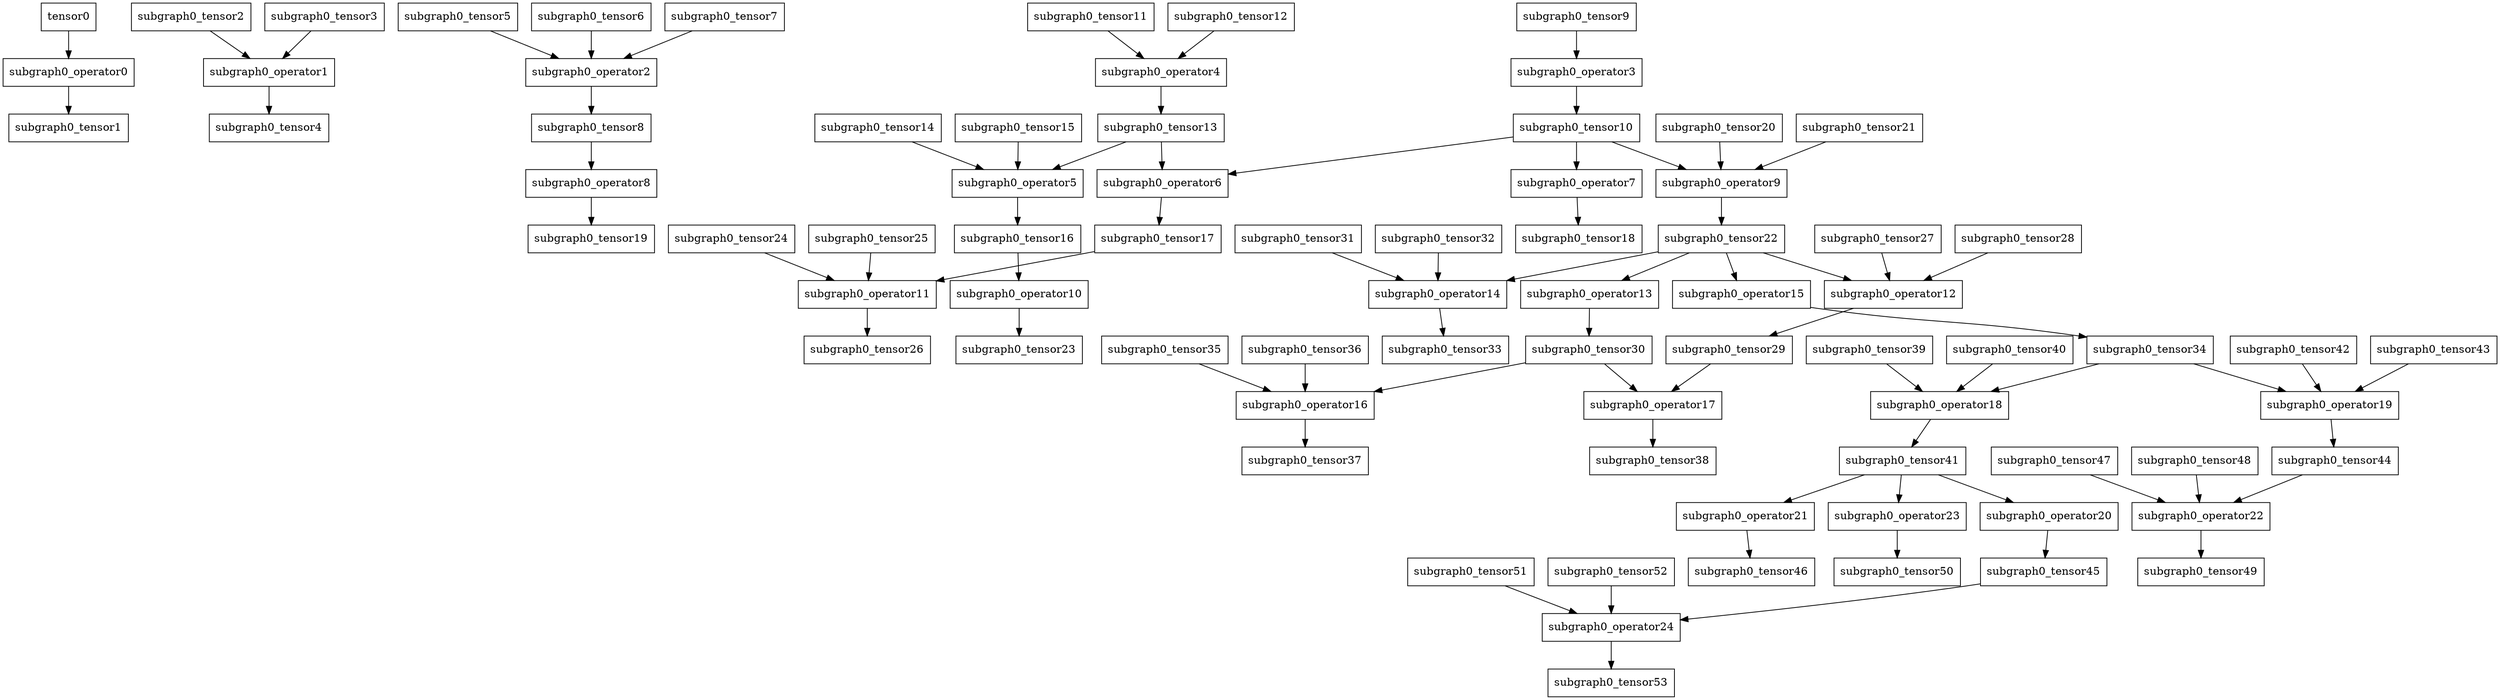 digraph G {
	subgraph0_operator0 [shape=box]
	subgraph0_tensor1 [shape=box]
	tensor0 [shape=box]
	subgraph0_operator1 [shape=box]
	subgraph0_tensor4 [shape=box]
	subgraph0_tensor2 [shape=box]
	subgraph0_tensor3 [shape=box]
	subgraph0_operator2 [shape=box]
	subgraph0_tensor8 [shape=box]
	subgraph0_tensor5 [shape=box]
	subgraph0_tensor6 [shape=box]
	subgraph0_tensor7 [shape=box]
	subgraph0_operator3 [shape=box]
	subgraph0_tensor10 [shape=box]
	subgraph0_tensor9 [shape=box]
	subgraph0_operator4 [shape=box]
	subgraph0_tensor13 [shape=box]
	subgraph0_tensor11 [shape=box]
	subgraph0_tensor12 [shape=box]
	subgraph0_operator5 [shape=box]
	subgraph0_tensor16 [shape=box]
	subgraph0_tensor14 [shape=box]
	subgraph0_tensor15 [shape=box]
	subgraph0_operator6 [shape=box]
	subgraph0_tensor17 [shape=box]
	subgraph0_operator7 [shape=box]
	subgraph0_tensor18 [shape=box]
	subgraph0_operator8 [shape=box]
	subgraph0_tensor19 [shape=box]
	subgraph0_operator9 [shape=box]
	subgraph0_tensor22 [shape=box]
	subgraph0_tensor20 [shape=box]
	subgraph0_tensor21 [shape=box]
	subgraph0_operator10 [shape=box]
	subgraph0_tensor23 [shape=box]
	subgraph0_operator11 [shape=box]
	subgraph0_tensor26 [shape=box]
	subgraph0_tensor24 [shape=box]
	subgraph0_tensor25 [shape=box]
	subgraph0_operator12 [shape=box]
	subgraph0_tensor29 [shape=box]
	subgraph0_tensor27 [shape=box]
	subgraph0_tensor28 [shape=box]
	subgraph0_operator13 [shape=box]
	subgraph0_tensor30 [shape=box]
	subgraph0_operator14 [shape=box]
	subgraph0_tensor33 [shape=box]
	subgraph0_tensor31 [shape=box]
	subgraph0_tensor32 [shape=box]
	subgraph0_operator15 [shape=box]
	subgraph0_tensor34 [shape=box]
	subgraph0_operator16 [shape=box]
	subgraph0_tensor37 [shape=box]
	subgraph0_tensor35 [shape=box]
	subgraph0_tensor36 [shape=box]
	subgraph0_operator17 [shape=box]
	subgraph0_tensor38 [shape=box]
	subgraph0_operator18 [shape=box]
	subgraph0_tensor41 [shape=box]
	subgraph0_tensor39 [shape=box]
	subgraph0_tensor40 [shape=box]
	subgraph0_operator19 [shape=box]
	subgraph0_tensor44 [shape=box]
	subgraph0_tensor42 [shape=box]
	subgraph0_tensor43 [shape=box]
	subgraph0_operator20 [shape=box]
	subgraph0_tensor45 [shape=box]
	subgraph0_operator21 [shape=box]
	subgraph0_tensor46 [shape=box]
	subgraph0_operator22 [shape=box]
	subgraph0_tensor49 [shape=box]
	subgraph0_tensor47 [shape=box]
	subgraph0_tensor48 [shape=box]
	subgraph0_operator23 [shape=box]
	subgraph0_tensor50 [shape=box]
	subgraph0_operator24 [shape=box]
	subgraph0_tensor53 [shape=box]
	subgraph0_tensor51 [shape=box]
	subgraph0_tensor52 [shape=box]
	tensor0 -> subgraph0_operator0
	subgraph0_operator0 -> subgraph0_tensor1
	subgraph0_tensor2 -> subgraph0_operator1
	subgraph0_tensor3 -> subgraph0_operator1
	subgraph0_operator1 -> subgraph0_tensor4
	subgraph0_tensor5 -> subgraph0_operator2
	subgraph0_tensor6 -> subgraph0_operator2
	subgraph0_tensor7 -> subgraph0_operator2
	subgraph0_operator2 -> subgraph0_tensor8
	subgraph0_tensor9 -> subgraph0_operator3
	subgraph0_operator3 -> subgraph0_tensor10
	subgraph0_tensor11 -> subgraph0_operator4
	subgraph0_tensor12 -> subgraph0_operator4
	subgraph0_operator4 -> subgraph0_tensor13
	subgraph0_tensor13 -> subgraph0_operator5
	subgraph0_tensor14 -> subgraph0_operator5
	subgraph0_tensor15 -> subgraph0_operator5
	subgraph0_operator5 -> subgraph0_tensor16
	subgraph0_tensor13 -> subgraph0_operator6
	subgraph0_tensor10 -> subgraph0_operator6
	subgraph0_operator6 -> subgraph0_tensor17
	subgraph0_tensor10 -> subgraph0_operator7
	subgraph0_operator7 -> subgraph0_tensor18
	subgraph0_tensor8 -> subgraph0_operator8
	subgraph0_operator8 -> subgraph0_tensor19
	subgraph0_tensor10 -> subgraph0_operator9
	subgraph0_tensor20 -> subgraph0_operator9
	subgraph0_tensor21 -> subgraph0_operator9
	subgraph0_operator9 -> subgraph0_tensor22
	subgraph0_tensor16 -> subgraph0_operator10
	subgraph0_operator10 -> subgraph0_tensor23
	subgraph0_tensor17 -> subgraph0_operator11
	subgraph0_tensor24 -> subgraph0_operator11
	subgraph0_tensor25 -> subgraph0_operator11
	subgraph0_operator11 -> subgraph0_tensor26
	subgraph0_tensor22 -> subgraph0_operator12
	subgraph0_tensor27 -> subgraph0_operator12
	subgraph0_tensor28 -> subgraph0_operator12
	subgraph0_operator12 -> subgraph0_tensor29
	subgraph0_tensor22 -> subgraph0_operator13
	subgraph0_operator13 -> subgraph0_tensor30
	subgraph0_tensor22 -> subgraph0_operator14
	subgraph0_tensor31 -> subgraph0_operator14
	subgraph0_tensor32 -> subgraph0_operator14
	subgraph0_operator14 -> subgraph0_tensor33
	subgraph0_tensor22 -> subgraph0_operator15
	subgraph0_operator15 -> subgraph0_tensor34
	subgraph0_tensor30 -> subgraph0_operator16
	subgraph0_tensor35 -> subgraph0_operator16
	subgraph0_tensor36 -> subgraph0_operator16
	subgraph0_operator16 -> subgraph0_tensor37
	subgraph0_tensor30 -> subgraph0_operator17
	subgraph0_tensor29 -> subgraph0_operator17
	subgraph0_operator17 -> subgraph0_tensor38
	subgraph0_tensor34 -> subgraph0_operator18
	subgraph0_tensor39 -> subgraph0_operator18
	subgraph0_tensor40 -> subgraph0_operator18
	subgraph0_operator18 -> subgraph0_tensor41
	subgraph0_tensor34 -> subgraph0_operator19
	subgraph0_tensor42 -> subgraph0_operator19
	subgraph0_tensor43 -> subgraph0_operator19
	subgraph0_operator19 -> subgraph0_tensor44
	subgraph0_tensor41 -> subgraph0_operator20
	subgraph0_operator20 -> subgraph0_tensor45
	subgraph0_tensor41 -> subgraph0_operator21
	subgraph0_operator21 -> subgraph0_tensor46
	subgraph0_tensor44 -> subgraph0_operator22
	subgraph0_tensor47 -> subgraph0_operator22
	subgraph0_tensor48 -> subgraph0_operator22
	subgraph0_operator22 -> subgraph0_tensor49
	subgraph0_tensor41 -> subgraph0_operator23
	subgraph0_operator23 -> subgraph0_tensor50
	subgraph0_tensor45 -> subgraph0_operator24
	subgraph0_tensor51 -> subgraph0_operator24
	subgraph0_tensor52 -> subgraph0_operator24
	subgraph0_operator24 -> subgraph0_tensor53
}
